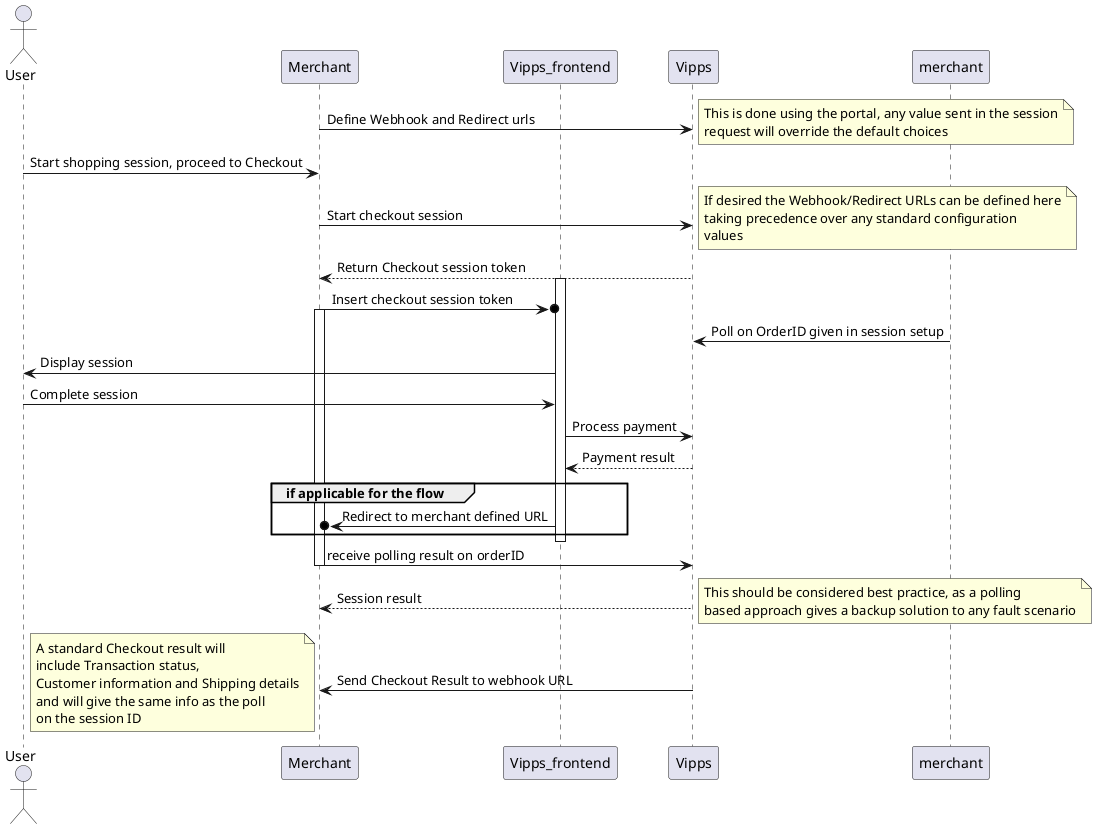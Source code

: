 @startuml

Actor User
participant Merchant
participant Vipps_frontend
participant Vipps

Merchant -> Vipps : Define Webhook and Redirect urls

note right
This is done using the portal, any value sent in the session
request will override the default choices
end note

User -> Merchant : Start shopping session, proceed to Checkout
Merchant -> Vipps : Start checkout session

note right 
If desired the Webhook/Redirect URLs can be defined here
taking precedence over any standard configuration
values  
end note

Vipps --> Merchant : Return Checkout session token
activate Vipps_frontend
Merchant ->o Vipps_frontend: Insert checkout session token

activate Merchant
merchant -> Vipps : Poll on OrderID given in session setup
Vipps_frontend -> User : Display session
User -> Vipps_frontend : Complete session
Vipps_frontend -> Vipps : Process payment
Vipps --> Vipps_frontend : Payment result

group if applicable for the flow
Vipps_frontend ->o Merchant : Redirect to merchant defined URL
end
deactivate Vipps_frontend

Merchant -> Vipps: receive polling result on orderID
deactivate Merchant

Vipps --> Merchant : Session result

note right
This should be considered best practice, as a polling
based approach gives a backup solution to any fault scenario
end note

Vipps -> Merchant : Send Checkout Result to webhook URL

note left
A standard Checkout result will 
include Transaction status,
Customer information and Shipping details
and will give the same info as the poll
on the session ID
end note

deactivate Vipps_frontend


@enduml